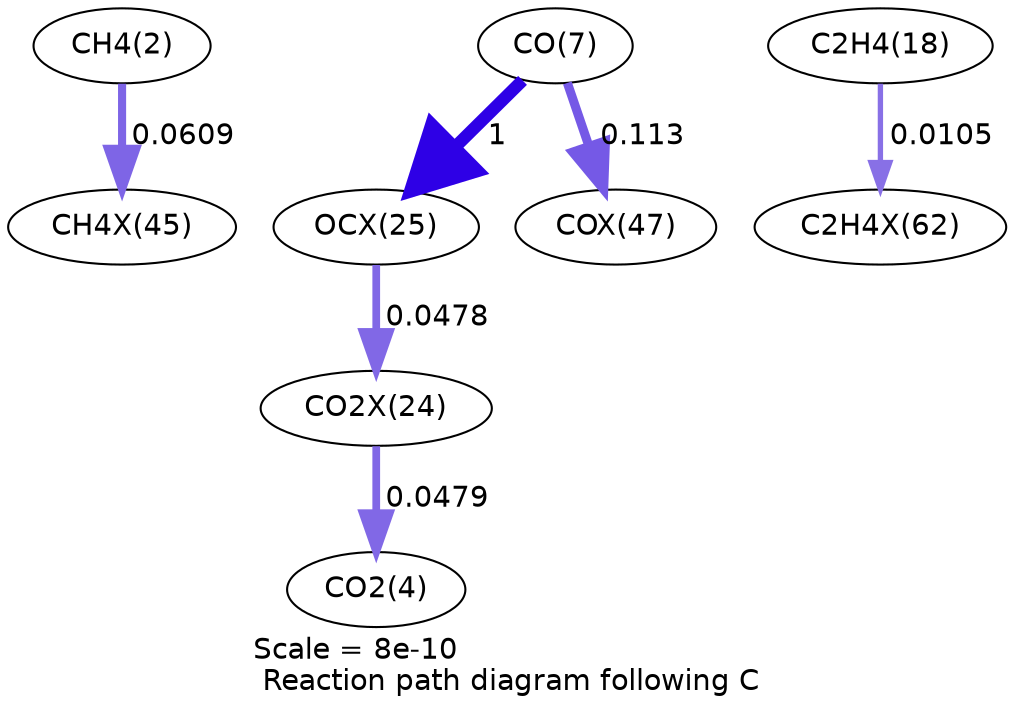 digraph reaction_paths {
center=1;
s4 -> s67[fontname="Helvetica", penwidth=3.89, arrowsize=1.94, color="0.7, 0.561, 0.9"
, label=" 0.0609"];
s9 -> s63[fontname="Helvetica", penwidth=6, arrowsize=3, color="0.7, 1.5, 0.9"
, label=" 1"];
s9 -> s69[fontname="Helvetica", penwidth=4.36, arrowsize=2.18, color="0.7, 0.613, 0.9"
, label=" 0.113"];
s63 -> s62[fontname="Helvetica", penwidth=3.7, arrowsize=1.85, color="0.7, 0.548, 0.9"
, label=" 0.0478"];
s20 -> s75[fontname="Helvetica", penwidth=2.56, arrowsize=1.28, color="0.7, 0.511, 0.9"
, label=" 0.0105"];
s62 -> s6[fontname="Helvetica", penwidth=3.71, arrowsize=1.85, color="0.7, 0.548, 0.9"
, label=" 0.0479"];
s4 [ fontname="Helvetica", label="CH4(2)"];
s6 [ fontname="Helvetica", label="CO2(4)"];
s9 [ fontname="Helvetica", label="CO(7)"];
s20 [ fontname="Helvetica", label="C2H4(18)"];
s62 [ fontname="Helvetica", label="CO2X(24)"];
s63 [ fontname="Helvetica", label="OCX(25)"];
s67 [ fontname="Helvetica", label="CH4X(45)"];
s69 [ fontname="Helvetica", label="COX(47)"];
s75 [ fontname="Helvetica", label="C2H4X(62)"];
 label = "Scale = 8e-10\l Reaction path diagram following C";
 fontname = "Helvetica";
}
